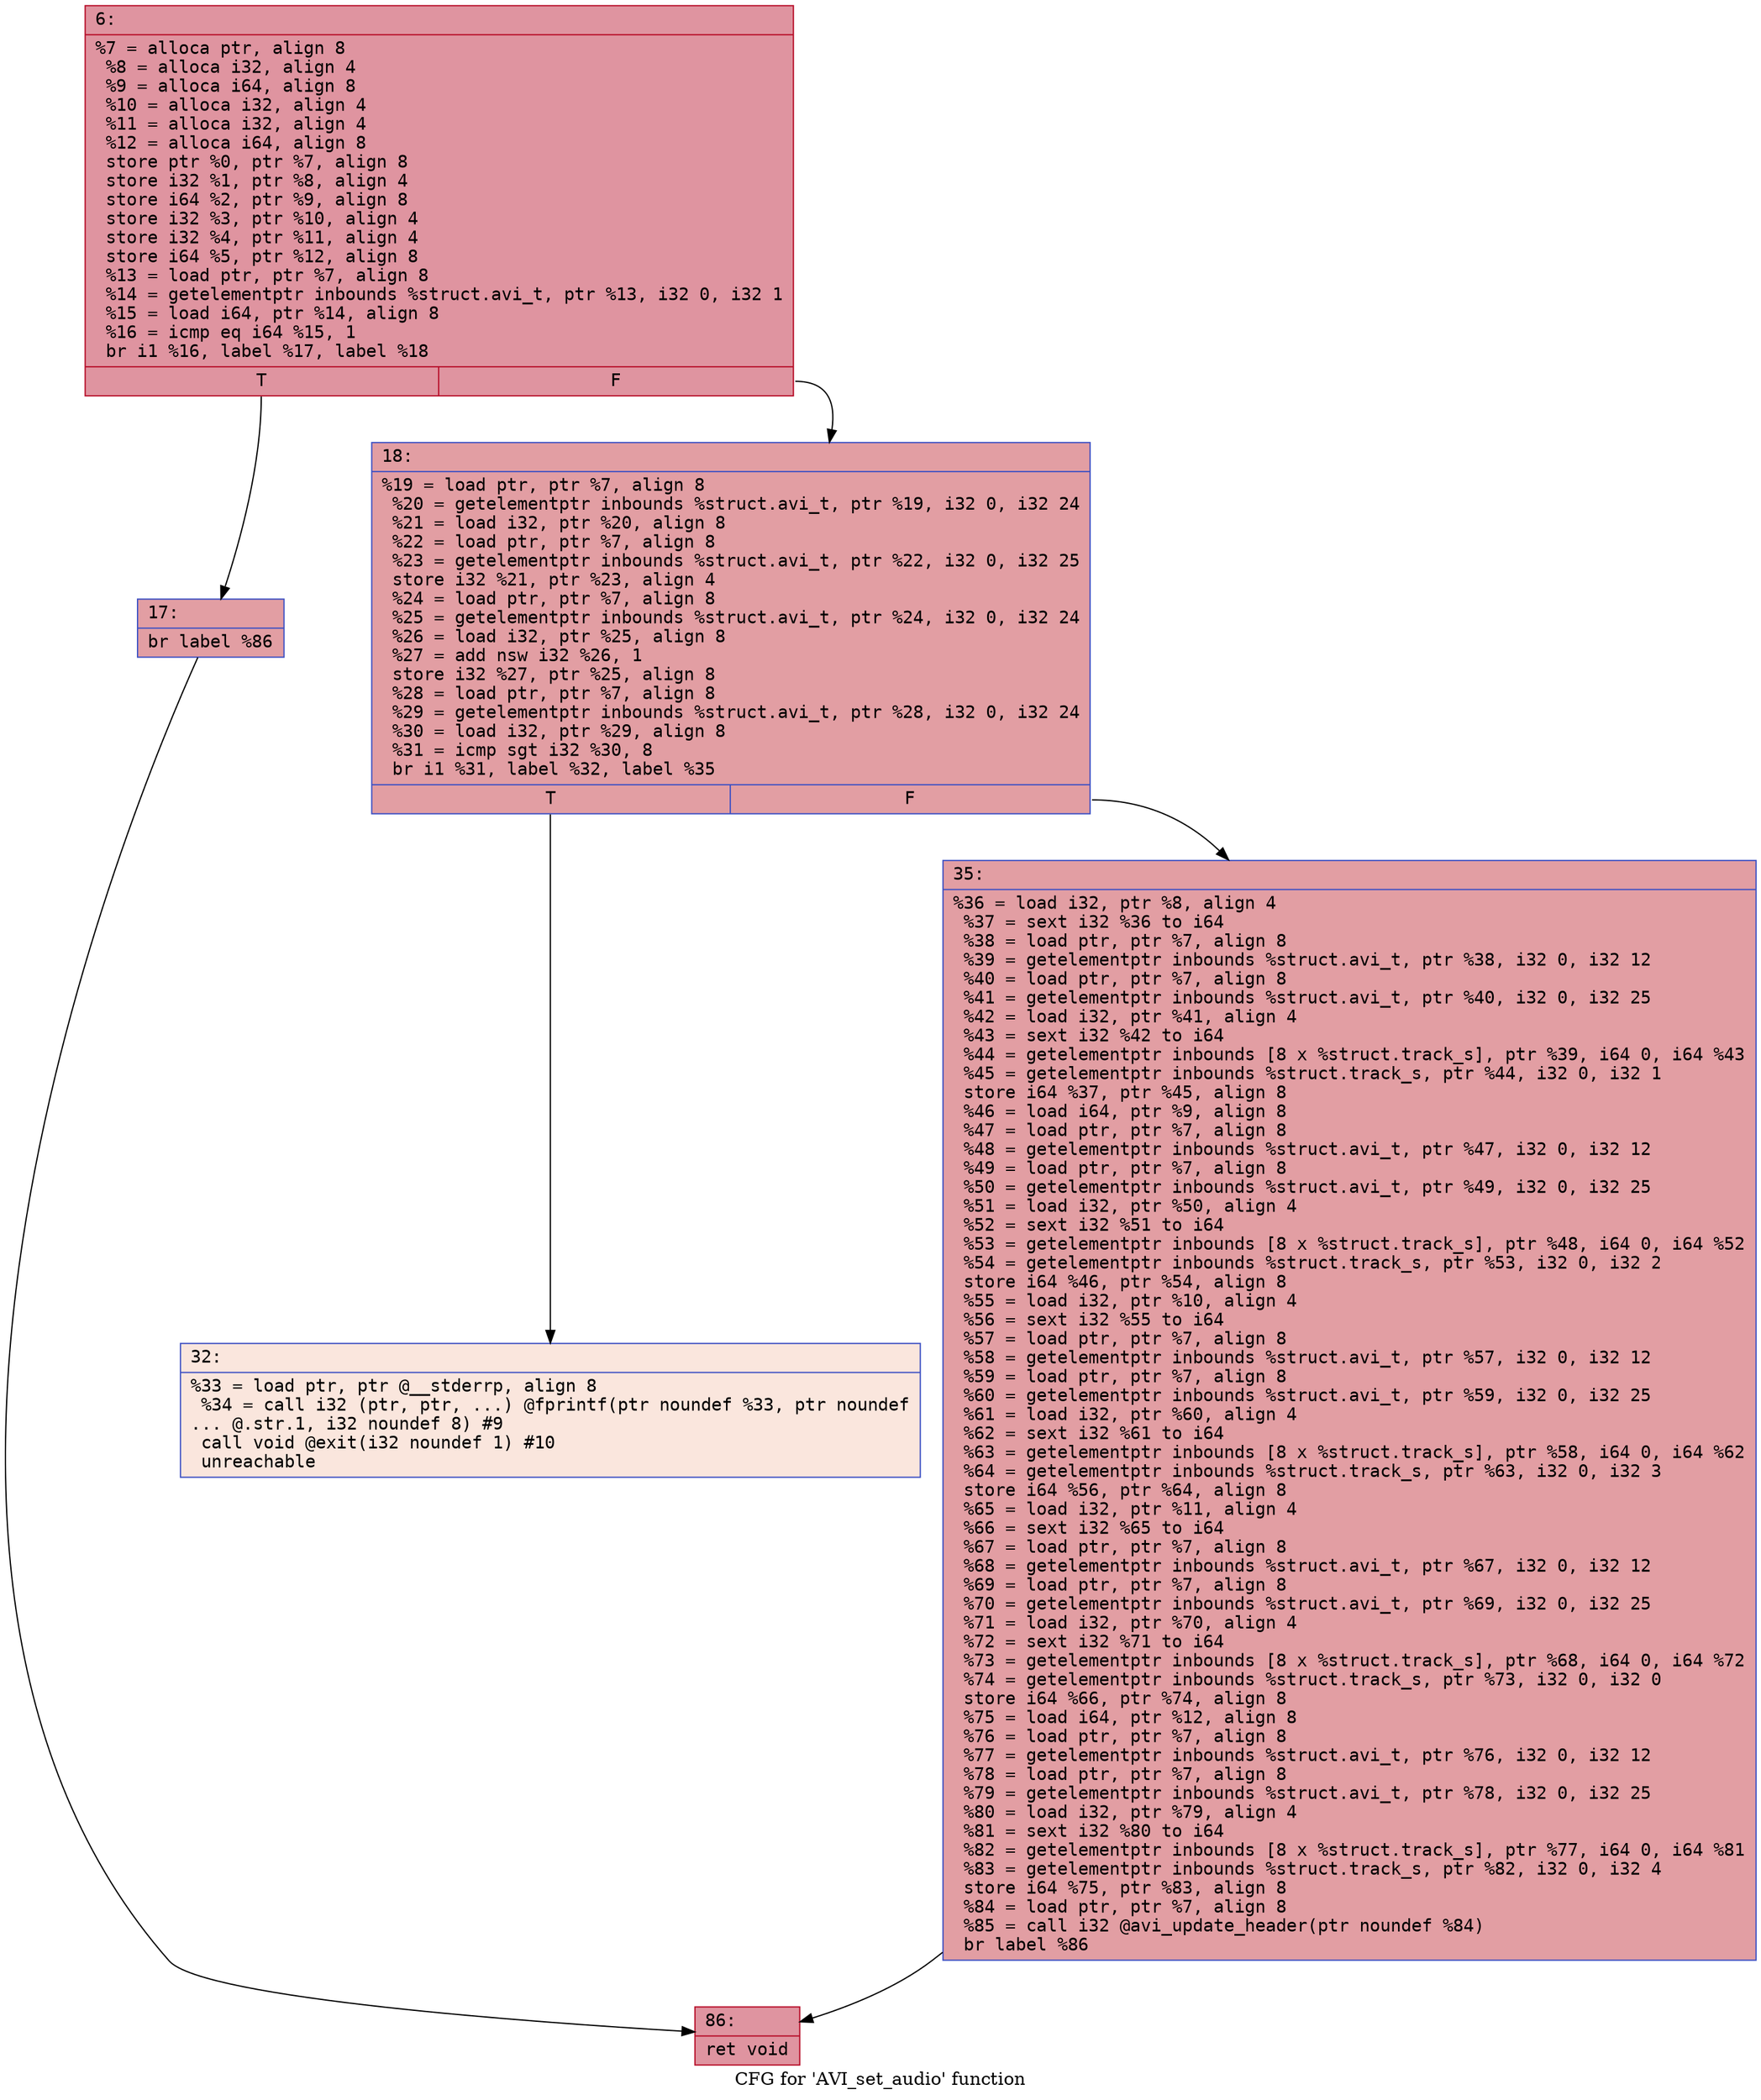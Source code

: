 digraph "CFG for 'AVI_set_audio' function" {
	label="CFG for 'AVI_set_audio' function";

	Node0x600000d56ad0 [shape=record,color="#b70d28ff", style=filled, fillcolor="#b70d2870" fontname="Courier",label="{6:\l|  %7 = alloca ptr, align 8\l  %8 = alloca i32, align 4\l  %9 = alloca i64, align 8\l  %10 = alloca i32, align 4\l  %11 = alloca i32, align 4\l  %12 = alloca i64, align 8\l  store ptr %0, ptr %7, align 8\l  store i32 %1, ptr %8, align 4\l  store i64 %2, ptr %9, align 8\l  store i32 %3, ptr %10, align 4\l  store i32 %4, ptr %11, align 4\l  store i64 %5, ptr %12, align 8\l  %13 = load ptr, ptr %7, align 8\l  %14 = getelementptr inbounds %struct.avi_t, ptr %13, i32 0, i32 1\l  %15 = load i64, ptr %14, align 8\l  %16 = icmp eq i64 %15, 1\l  br i1 %16, label %17, label %18\l|{<s0>T|<s1>F}}"];
	Node0x600000d56ad0:s0 -> Node0x600000d56b20[tooltip="6 -> 17\nProbability 50.00%" ];
	Node0x600000d56ad0:s1 -> Node0x600000d56b70[tooltip="6 -> 18\nProbability 50.00%" ];
	Node0x600000d56b20 [shape=record,color="#3d50c3ff", style=filled, fillcolor="#be242e70" fontname="Courier",label="{17:\l|  br label %86\l}"];
	Node0x600000d56b20 -> Node0x600000d56c60[tooltip="17 -> 86\nProbability 100.00%" ];
	Node0x600000d56b70 [shape=record,color="#3d50c3ff", style=filled, fillcolor="#be242e70" fontname="Courier",label="{18:\l|  %19 = load ptr, ptr %7, align 8\l  %20 = getelementptr inbounds %struct.avi_t, ptr %19, i32 0, i32 24\l  %21 = load i32, ptr %20, align 8\l  %22 = load ptr, ptr %7, align 8\l  %23 = getelementptr inbounds %struct.avi_t, ptr %22, i32 0, i32 25\l  store i32 %21, ptr %23, align 4\l  %24 = load ptr, ptr %7, align 8\l  %25 = getelementptr inbounds %struct.avi_t, ptr %24, i32 0, i32 24\l  %26 = load i32, ptr %25, align 8\l  %27 = add nsw i32 %26, 1\l  store i32 %27, ptr %25, align 8\l  %28 = load ptr, ptr %7, align 8\l  %29 = getelementptr inbounds %struct.avi_t, ptr %28, i32 0, i32 24\l  %30 = load i32, ptr %29, align 8\l  %31 = icmp sgt i32 %30, 8\l  br i1 %31, label %32, label %35\l|{<s0>T|<s1>F}}"];
	Node0x600000d56b70:s0 -> Node0x600000d56bc0[tooltip="18 -> 32\nProbability 0.00%" ];
	Node0x600000d56b70:s1 -> Node0x600000d56c10[tooltip="18 -> 35\nProbability 100.00%" ];
	Node0x600000d56bc0 [shape=record,color="#3d50c3ff", style=filled, fillcolor="#f3c7b170" fontname="Courier",label="{32:\l|  %33 = load ptr, ptr @__stderrp, align 8\l  %34 = call i32 (ptr, ptr, ...) @fprintf(ptr noundef %33, ptr noundef\l... @.str.1, i32 noundef 8) #9\l  call void @exit(i32 noundef 1) #10\l  unreachable\l}"];
	Node0x600000d56c10 [shape=record,color="#3d50c3ff", style=filled, fillcolor="#be242e70" fontname="Courier",label="{35:\l|  %36 = load i32, ptr %8, align 4\l  %37 = sext i32 %36 to i64\l  %38 = load ptr, ptr %7, align 8\l  %39 = getelementptr inbounds %struct.avi_t, ptr %38, i32 0, i32 12\l  %40 = load ptr, ptr %7, align 8\l  %41 = getelementptr inbounds %struct.avi_t, ptr %40, i32 0, i32 25\l  %42 = load i32, ptr %41, align 4\l  %43 = sext i32 %42 to i64\l  %44 = getelementptr inbounds [8 x %struct.track_s], ptr %39, i64 0, i64 %43\l  %45 = getelementptr inbounds %struct.track_s, ptr %44, i32 0, i32 1\l  store i64 %37, ptr %45, align 8\l  %46 = load i64, ptr %9, align 8\l  %47 = load ptr, ptr %7, align 8\l  %48 = getelementptr inbounds %struct.avi_t, ptr %47, i32 0, i32 12\l  %49 = load ptr, ptr %7, align 8\l  %50 = getelementptr inbounds %struct.avi_t, ptr %49, i32 0, i32 25\l  %51 = load i32, ptr %50, align 4\l  %52 = sext i32 %51 to i64\l  %53 = getelementptr inbounds [8 x %struct.track_s], ptr %48, i64 0, i64 %52\l  %54 = getelementptr inbounds %struct.track_s, ptr %53, i32 0, i32 2\l  store i64 %46, ptr %54, align 8\l  %55 = load i32, ptr %10, align 4\l  %56 = sext i32 %55 to i64\l  %57 = load ptr, ptr %7, align 8\l  %58 = getelementptr inbounds %struct.avi_t, ptr %57, i32 0, i32 12\l  %59 = load ptr, ptr %7, align 8\l  %60 = getelementptr inbounds %struct.avi_t, ptr %59, i32 0, i32 25\l  %61 = load i32, ptr %60, align 4\l  %62 = sext i32 %61 to i64\l  %63 = getelementptr inbounds [8 x %struct.track_s], ptr %58, i64 0, i64 %62\l  %64 = getelementptr inbounds %struct.track_s, ptr %63, i32 0, i32 3\l  store i64 %56, ptr %64, align 8\l  %65 = load i32, ptr %11, align 4\l  %66 = sext i32 %65 to i64\l  %67 = load ptr, ptr %7, align 8\l  %68 = getelementptr inbounds %struct.avi_t, ptr %67, i32 0, i32 12\l  %69 = load ptr, ptr %7, align 8\l  %70 = getelementptr inbounds %struct.avi_t, ptr %69, i32 0, i32 25\l  %71 = load i32, ptr %70, align 4\l  %72 = sext i32 %71 to i64\l  %73 = getelementptr inbounds [8 x %struct.track_s], ptr %68, i64 0, i64 %72\l  %74 = getelementptr inbounds %struct.track_s, ptr %73, i32 0, i32 0\l  store i64 %66, ptr %74, align 8\l  %75 = load i64, ptr %12, align 8\l  %76 = load ptr, ptr %7, align 8\l  %77 = getelementptr inbounds %struct.avi_t, ptr %76, i32 0, i32 12\l  %78 = load ptr, ptr %7, align 8\l  %79 = getelementptr inbounds %struct.avi_t, ptr %78, i32 0, i32 25\l  %80 = load i32, ptr %79, align 4\l  %81 = sext i32 %80 to i64\l  %82 = getelementptr inbounds [8 x %struct.track_s], ptr %77, i64 0, i64 %81\l  %83 = getelementptr inbounds %struct.track_s, ptr %82, i32 0, i32 4\l  store i64 %75, ptr %83, align 8\l  %84 = load ptr, ptr %7, align 8\l  %85 = call i32 @avi_update_header(ptr noundef %84)\l  br label %86\l}"];
	Node0x600000d56c10 -> Node0x600000d56c60[tooltip="35 -> 86\nProbability 100.00%" ];
	Node0x600000d56c60 [shape=record,color="#b70d28ff", style=filled, fillcolor="#b70d2870" fontname="Courier",label="{86:\l|  ret void\l}"];
}
